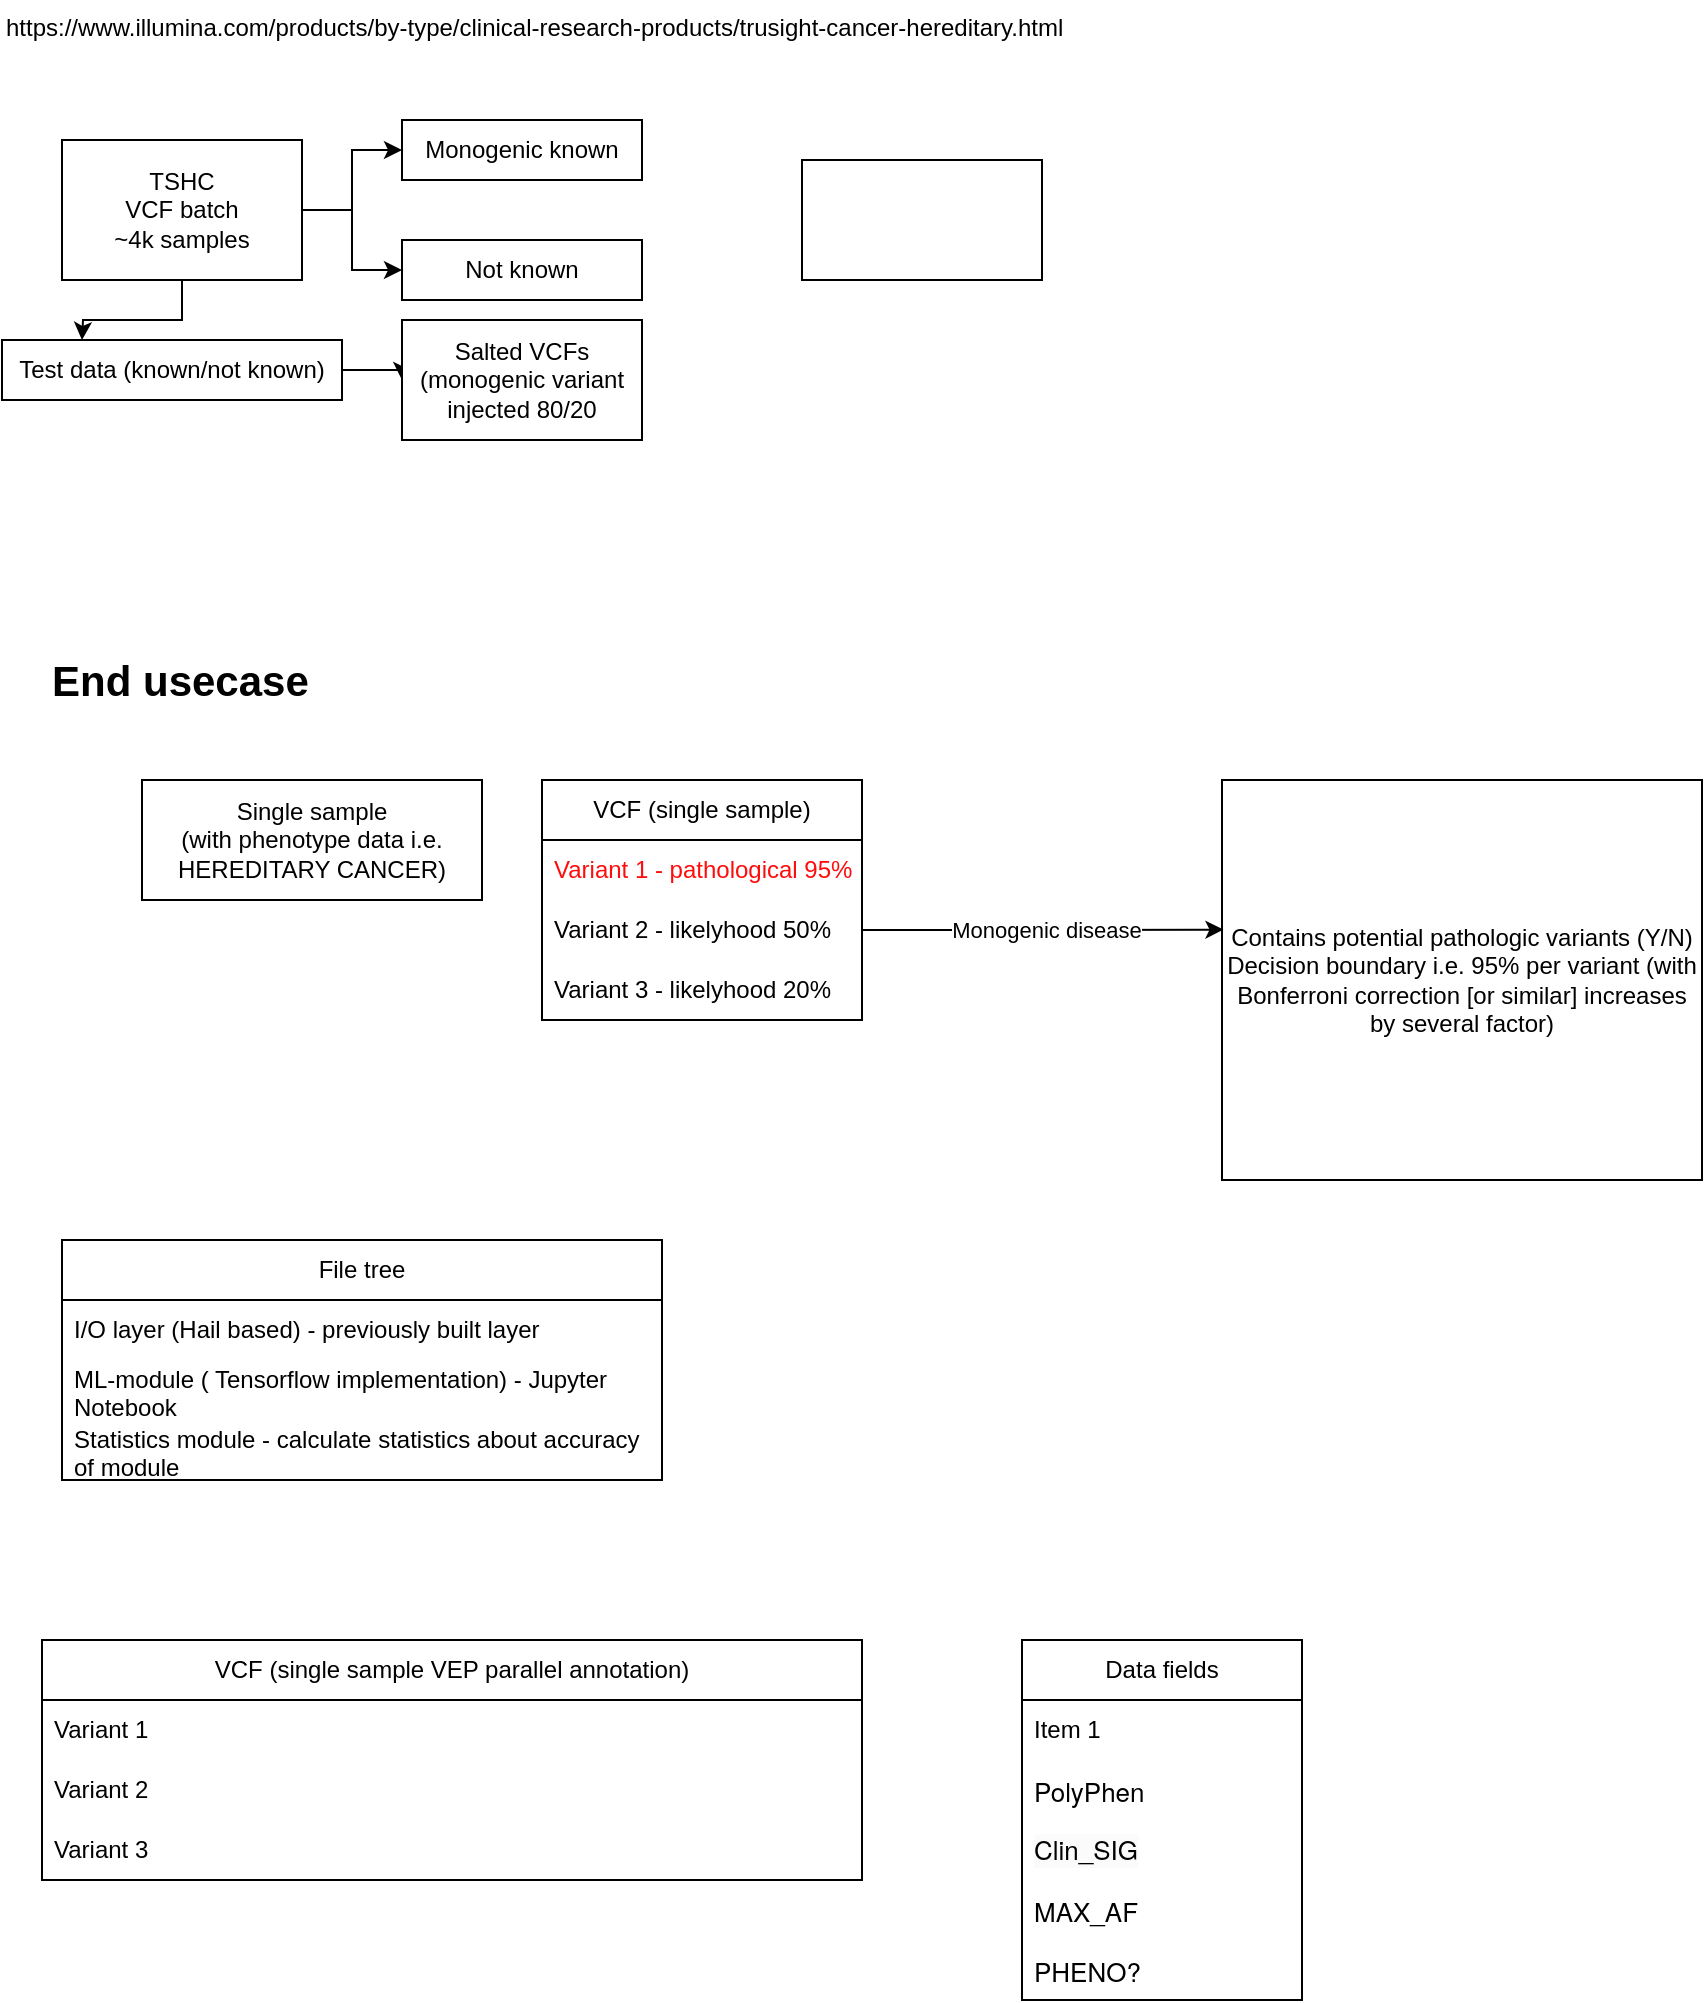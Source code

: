 <mxfile version="23.1.1" type="github">
  <diagram name="Page-1" id="yLdyAgAhy5sliRw4i6jr">
    <mxGraphModel dx="1434" dy="1927" grid="1" gridSize="10" guides="1" tooltips="1" connect="1" arrows="1" fold="1" page="1" pageScale="1" pageWidth="850" pageHeight="1100" math="0" shadow="0">
      <root>
        <mxCell id="0" />
        <mxCell id="1" parent="0" />
        <mxCell id="ovGhK_PuXHXMLangWI-R-22" value="" style="edgeStyle=orthogonalEdgeStyle;rounded=0;orthogonalLoop=1;jettySize=auto;html=1;" parent="1" source="ovGhK_PuXHXMLangWI-R-1" target="ovGhK_PuXHXMLangWI-R-19" edge="1">
          <mxGeometry relative="1" as="geometry" />
        </mxCell>
        <mxCell id="ovGhK_PuXHXMLangWI-R-23" style="edgeStyle=orthogonalEdgeStyle;rounded=0;orthogonalLoop=1;jettySize=auto;html=1;exitX=1;exitY=0.5;exitDx=0;exitDy=0;entryX=0;entryY=0.5;entryDx=0;entryDy=0;" parent="1" source="ovGhK_PuXHXMLangWI-R-1" target="ovGhK_PuXHXMLangWI-R-18" edge="1">
          <mxGeometry relative="1" as="geometry" />
        </mxCell>
        <mxCell id="ovGhK_PuXHXMLangWI-R-26" style="edgeStyle=orthogonalEdgeStyle;rounded=0;orthogonalLoop=1;jettySize=auto;html=1;exitX=0.5;exitY=1;exitDx=0;exitDy=0;" parent="1" source="ovGhK_PuXHXMLangWI-R-1" edge="1">
          <mxGeometry relative="1" as="geometry">
            <mxPoint x="40" y="130" as="targetPoint" />
          </mxGeometry>
        </mxCell>
        <mxCell id="ovGhK_PuXHXMLangWI-R-1" value="TSHC&lt;br&gt;VCF batch&lt;br&gt;~4k samples" style="rounded=0;whiteSpace=wrap;html=1;" parent="1" vertex="1">
          <mxGeometry x="30" y="30" width="120" height="70" as="geometry" />
        </mxCell>
        <mxCell id="ovGhK_PuXHXMLangWI-R-2" value="Single sample&lt;br&gt;(with phenotype data i.e. HEREDITARY CANCER)" style="rounded=0;whiteSpace=wrap;html=1;" parent="1" vertex="1">
          <mxGeometry x="70" y="350" width="170" height="60" as="geometry" />
        </mxCell>
        <mxCell id="ovGhK_PuXHXMLangWI-R-4" value="VCF (single sample VEP parallel annotation)" style="swimlane;fontStyle=0;childLayout=stackLayout;horizontal=1;startSize=30;horizontalStack=0;resizeParent=1;resizeParentMax=0;resizeLast=0;collapsible=1;marginBottom=0;whiteSpace=wrap;html=1;" parent="1" vertex="1">
          <mxGeometry x="20" y="780" width="410" height="120" as="geometry" />
        </mxCell>
        <mxCell id="ovGhK_PuXHXMLangWI-R-5" value="Variant 1" style="text;strokeColor=none;fillColor=none;align=left;verticalAlign=middle;spacingLeft=4;spacingRight=4;overflow=hidden;points=[[0,0.5],[1,0.5]];portConstraint=eastwest;rotatable=0;whiteSpace=wrap;html=1;" parent="ovGhK_PuXHXMLangWI-R-4" vertex="1">
          <mxGeometry y="30" width="410" height="30" as="geometry" />
        </mxCell>
        <mxCell id="ovGhK_PuXHXMLangWI-R-6" value="Variant 2" style="text;strokeColor=none;fillColor=none;align=left;verticalAlign=middle;spacingLeft=4;spacingRight=4;overflow=hidden;points=[[0,0.5],[1,0.5]];portConstraint=eastwest;rotatable=0;whiteSpace=wrap;html=1;" parent="ovGhK_PuXHXMLangWI-R-4" vertex="1">
          <mxGeometry y="60" width="410" height="30" as="geometry" />
        </mxCell>
        <mxCell id="ovGhK_PuXHXMLangWI-R-7" value="Variant 3" style="text;strokeColor=none;fillColor=none;align=left;verticalAlign=middle;spacingLeft=4;spacingRight=4;overflow=hidden;points=[[0,0.5],[1,0.5]];portConstraint=eastwest;rotatable=0;whiteSpace=wrap;html=1;" parent="ovGhK_PuXHXMLangWI-R-4" vertex="1">
          <mxGeometry y="90" width="410" height="30" as="geometry" />
        </mxCell>
        <mxCell id="ovGhK_PuXHXMLangWI-R-8" value="Contains potential pathologic variants (Y/N)&lt;br&gt;Decision boundary i.e. 95% per variant (with Bonferroni correction [or similar] increases by several factor)" style="rounded=0;whiteSpace=wrap;html=1;" parent="1" vertex="1">
          <mxGeometry x="610" y="350" width="240" height="200" as="geometry" />
        </mxCell>
        <mxCell id="ovGhK_PuXHXMLangWI-R-10" value="VCF (single sample)" style="swimlane;fontStyle=0;childLayout=stackLayout;horizontal=1;startSize=30;horizontalStack=0;resizeParent=1;resizeParentMax=0;resizeLast=0;collapsible=1;marginBottom=0;whiteSpace=wrap;html=1;" parent="1" vertex="1">
          <mxGeometry x="270" y="350" width="160" height="120" as="geometry" />
        </mxCell>
        <mxCell id="ovGhK_PuXHXMLangWI-R-11" value="&lt;font color=&quot;#ff0d0d&quot;&gt;Variant 1 - pathological 95%&lt;/font&gt;" style="text;strokeColor=none;fillColor=none;align=left;verticalAlign=middle;spacingLeft=4;spacingRight=4;overflow=hidden;points=[[0,0.5],[1,0.5]];portConstraint=eastwest;rotatable=0;whiteSpace=wrap;html=1;" parent="ovGhK_PuXHXMLangWI-R-10" vertex="1">
          <mxGeometry y="30" width="160" height="30" as="geometry" />
        </mxCell>
        <mxCell id="ovGhK_PuXHXMLangWI-R-12" value="Variant 2 - likelyhood 50%" style="text;strokeColor=none;fillColor=none;align=left;verticalAlign=middle;spacingLeft=4;spacingRight=4;overflow=hidden;points=[[0,0.5],[1,0.5]];portConstraint=eastwest;rotatable=0;whiteSpace=wrap;html=1;" parent="ovGhK_PuXHXMLangWI-R-10" vertex="1">
          <mxGeometry y="60" width="160" height="30" as="geometry" />
        </mxCell>
        <mxCell id="ovGhK_PuXHXMLangWI-R-13" value="Variant 3 - likelyhood 20%" style="text;strokeColor=none;fillColor=none;align=left;verticalAlign=middle;spacingLeft=4;spacingRight=4;overflow=hidden;points=[[0,0.5],[1,0.5]];portConstraint=eastwest;rotatable=0;whiteSpace=wrap;html=1;" parent="ovGhK_PuXHXMLangWI-R-10" vertex="1">
          <mxGeometry y="90" width="160" height="30" as="geometry" />
        </mxCell>
        <mxCell id="ovGhK_PuXHXMLangWI-R-14" style="edgeStyle=orthogonalEdgeStyle;rounded=0;orthogonalLoop=1;jettySize=auto;html=1;exitX=1;exitY=0.5;exitDx=0;exitDy=0;entryX=0.003;entryY=0.374;entryDx=0;entryDy=0;entryPerimeter=0;" parent="1" source="ovGhK_PuXHXMLangWI-R-12" target="ovGhK_PuXHXMLangWI-R-8" edge="1">
          <mxGeometry relative="1" as="geometry" />
        </mxCell>
        <mxCell id="ovGhK_PuXHXMLangWI-R-15" value="Monogenic disease" style="edgeLabel;html=1;align=center;verticalAlign=middle;resizable=0;points=[];" parent="ovGhK_PuXHXMLangWI-R-14" vertex="1" connectable="0">
          <mxGeometry x="-0.221" y="1" relative="1" as="geometry">
            <mxPoint x="21" y="1" as="offset" />
          </mxGeometry>
        </mxCell>
        <mxCell id="ovGhK_PuXHXMLangWI-R-16" style="edgeStyle=orthogonalEdgeStyle;rounded=0;orthogonalLoop=1;jettySize=auto;html=1;exitX=0.5;exitY=1;exitDx=0;exitDy=0;" parent="1" source="ovGhK_PuXHXMLangWI-R-8" target="ovGhK_PuXHXMLangWI-R-8" edge="1">
          <mxGeometry relative="1" as="geometry" />
        </mxCell>
        <mxCell id="ovGhK_PuXHXMLangWI-R-18" value="Monogenic known" style="rounded=0;whiteSpace=wrap;html=1;" parent="1" vertex="1">
          <mxGeometry x="200" y="20" width="120" height="30" as="geometry" />
        </mxCell>
        <mxCell id="ovGhK_PuXHXMLangWI-R-19" value="Not known" style="rounded=0;whiteSpace=wrap;html=1;" parent="1" vertex="1">
          <mxGeometry x="200" y="80" width="120" height="30" as="geometry" />
        </mxCell>
        <mxCell id="ovGhK_PuXHXMLangWI-R-21" style="edgeStyle=orthogonalEdgeStyle;rounded=0;orthogonalLoop=1;jettySize=auto;html=1;exitX=0.5;exitY=1;exitDx=0;exitDy=0;" parent="1" source="ovGhK_PuXHXMLangWI-R-19" target="ovGhK_PuXHXMLangWI-R-19" edge="1">
          <mxGeometry relative="1" as="geometry" />
        </mxCell>
        <mxCell id="ovGhK_PuXHXMLangWI-R-25" value="" style="rounded=0;whiteSpace=wrap;html=1;" parent="1" vertex="1">
          <mxGeometry x="400" y="40" width="120" height="60" as="geometry" />
        </mxCell>
        <mxCell id="ovGhK_PuXHXMLangWI-R-29" style="edgeStyle=orthogonalEdgeStyle;rounded=0;orthogonalLoop=1;jettySize=auto;html=1;exitX=1;exitY=0.5;exitDx=0;exitDy=0;entryX=0;entryY=0.5;entryDx=0;entryDy=0;" parent="1" source="ovGhK_PuXHXMLangWI-R-27" target="ovGhK_PuXHXMLangWI-R-28" edge="1">
          <mxGeometry relative="1" as="geometry" />
        </mxCell>
        <mxCell id="ovGhK_PuXHXMLangWI-R-27" value="Test data (known/not known)" style="rounded=0;whiteSpace=wrap;html=1;" parent="1" vertex="1">
          <mxGeometry y="130" width="170" height="30" as="geometry" />
        </mxCell>
        <mxCell id="ovGhK_PuXHXMLangWI-R-28" value="Salted VCFs (monogenic variant injected 80/20" style="rounded=0;whiteSpace=wrap;html=1;" parent="1" vertex="1">
          <mxGeometry x="200" y="120" width="120" height="60" as="geometry" />
        </mxCell>
        <mxCell id="ovGhK_PuXHXMLangWI-R-30" value="&lt;h1&gt;&lt;b style=&quot;border-color: var(--border-color); text-align: center;&quot;&gt;&lt;font style=&quot;font-size: 21px;&quot;&gt;End usecase&lt;/font&gt;&lt;/b&gt;&lt;br&gt;&lt;/h1&gt;" style="text;html=1;strokeColor=none;fillColor=none;spacing=5;spacingTop=-20;whiteSpace=wrap;overflow=hidden;rounded=0;" parent="1" vertex="1">
          <mxGeometry x="20" y="280" width="190" height="120" as="geometry" />
        </mxCell>
        <mxCell id="ovGhK_PuXHXMLangWI-R-31" value="File tree" style="swimlane;fontStyle=0;childLayout=stackLayout;horizontal=1;startSize=30;horizontalStack=0;resizeParent=1;resizeParentMax=0;resizeLast=0;collapsible=1;marginBottom=0;whiteSpace=wrap;html=1;" parent="1" vertex="1">
          <mxGeometry x="30" y="580" width="300" height="120" as="geometry" />
        </mxCell>
        <mxCell id="ovGhK_PuXHXMLangWI-R-32" value="I/O layer (Hail based) - previously built layer" style="text;strokeColor=none;fillColor=none;align=left;verticalAlign=middle;spacingLeft=4;spacingRight=4;overflow=hidden;points=[[0,0.5],[1,0.5]];portConstraint=eastwest;rotatable=0;whiteSpace=wrap;html=1;" parent="ovGhK_PuXHXMLangWI-R-31" vertex="1">
          <mxGeometry y="30" width="300" height="30" as="geometry" />
        </mxCell>
        <mxCell id="ovGhK_PuXHXMLangWI-R-33" value="ML-module ( Tensorflow implementation) - Jupyter Notebook" style="text;strokeColor=none;fillColor=none;align=left;verticalAlign=middle;spacingLeft=4;spacingRight=4;overflow=hidden;points=[[0,0.5],[1,0.5]];portConstraint=eastwest;rotatable=0;whiteSpace=wrap;html=1;" parent="ovGhK_PuXHXMLangWI-R-31" vertex="1">
          <mxGeometry y="60" width="300" height="30" as="geometry" />
        </mxCell>
        <mxCell id="ovGhK_PuXHXMLangWI-R-34" value="Statistics module - calculate statistics about accuracy of module" style="text;strokeColor=none;fillColor=none;align=left;verticalAlign=middle;spacingLeft=4;spacingRight=4;overflow=hidden;points=[[0,0.5],[1,0.5]];portConstraint=eastwest;rotatable=0;whiteSpace=wrap;html=1;" parent="ovGhK_PuXHXMLangWI-R-31" vertex="1">
          <mxGeometry y="90" width="300" height="30" as="geometry" />
        </mxCell>
        <UserObject label="https://www.illumina.com/products/by-type/clinical-research-products/trusight-cancer-hereditary.html" link="https://www.illumina.com/products/by-type/clinical-research-products/trusight-cancer-hereditary.html" id="ovGhK_PuXHXMLangWI-R-43">
          <mxCell style="text;whiteSpace=wrap;" parent="1" vertex="1">
            <mxGeometry y="-40" width="560" height="50" as="geometry" />
          </mxCell>
        </UserObject>
        <mxCell id="ovGhK_PuXHXMLangWI-R-44" value="Data fields" style="swimlane;fontStyle=0;childLayout=stackLayout;horizontal=1;startSize=30;horizontalStack=0;resizeParent=1;resizeParentMax=0;resizeLast=0;collapsible=1;marginBottom=0;whiteSpace=wrap;html=1;" parent="1" vertex="1">
          <mxGeometry x="510" y="780" width="140" height="180" as="geometry" />
        </mxCell>
        <mxCell id="ovGhK_PuXHXMLangWI-R-45" value="Item 1" style="text;strokeColor=none;fillColor=none;align=left;verticalAlign=middle;spacingLeft=4;spacingRight=4;overflow=hidden;points=[[0,0.5],[1,0.5]];portConstraint=eastwest;rotatable=0;whiteSpace=wrap;html=1;" parent="ovGhK_PuXHXMLangWI-R-44" vertex="1">
          <mxGeometry y="30" width="140" height="30" as="geometry" />
        </mxCell>
        <mxCell id="ovGhK_PuXHXMLangWI-R-46" value="&lt;p style=&quot;margin: 0px; font-style: normal; font-variant-caps: normal; font-stretch: normal; font-size: 13px; line-height: normal; font-family: &amp;quot;Helvetica Neue&amp;quot;; font-size-adjust: none; font-kerning: auto; font-variant-alternates: normal; font-variant-ligatures: normal; font-variant-numeric: normal; font-variant-east-asian: normal; font-variant-position: normal; font-variant-emoji: normal; font-feature-settings: normal; font-optical-sizing: auto; font-variation-settings: normal;&quot;&gt;PolyPhen&lt;/p&gt;" style="text;strokeColor=none;fillColor=none;align=left;verticalAlign=middle;spacingLeft=4;spacingRight=4;overflow=hidden;points=[[0,0.5],[1,0.5]];portConstraint=eastwest;rotatable=0;whiteSpace=wrap;html=1;" parent="ovGhK_PuXHXMLangWI-R-44" vertex="1">
          <mxGeometry y="60" width="140" height="30" as="geometry" />
        </mxCell>
        <mxCell id="ovGhK_PuXHXMLangWI-R-47" value="&lt;span style=&quot;caret-color: rgb(0, 0, 0); color: rgb(0, 0, 0); font-family: &amp;quot;Helvetica Neue&amp;quot;; font-size: 13px; font-style: normal; font-variant-caps: normal; font-weight: 400; letter-spacing: normal; text-align: left; text-indent: 0px; text-transform: none; word-spacing: 0px; -webkit-text-stroke-width: 0px; background-color: rgb(251, 251, 251); text-decoration: none; float: none; display: inline !important;&quot;&gt;Clin_SIG&lt;/span&gt;" style="text;strokeColor=none;fillColor=none;align=left;verticalAlign=middle;spacingLeft=4;spacingRight=4;overflow=hidden;points=[[0,0.5],[1,0.5]];portConstraint=eastwest;rotatable=0;whiteSpace=wrap;html=1;" parent="ovGhK_PuXHXMLangWI-R-44" vertex="1">
          <mxGeometry y="90" width="140" height="30" as="geometry" />
        </mxCell>
        <mxCell id="uKwTsWBKO9q8Pootr78T-1" value="&lt;p style=&quot;margin: 0px; font-style: normal; font-variant-caps: normal; font-stretch: normal; font-size: 13px; line-height: normal; font-family: &amp;quot;Helvetica Neue&amp;quot;; font-size-adjust: none; font-kerning: auto; font-variant-alternates: normal; font-variant-ligatures: normal; font-variant-numeric: normal; font-variant-east-asian: normal; font-variant-position: normal; font-variant-emoji: normal; font-feature-settings: normal; font-optical-sizing: auto; font-variation-settings: normal;&quot;&gt;MAX_AF&lt;/p&gt;" style="text;strokeColor=none;fillColor=none;align=left;verticalAlign=middle;spacingLeft=4;spacingRight=4;overflow=hidden;points=[[0,0.5],[1,0.5]];portConstraint=eastwest;rotatable=0;whiteSpace=wrap;html=1;" vertex="1" parent="ovGhK_PuXHXMLangWI-R-44">
          <mxGeometry y="120" width="140" height="30" as="geometry" />
        </mxCell>
        <mxCell id="uKwTsWBKO9q8Pootr78T-2" value="&lt;p style=&quot;margin: 0px; font-style: normal; font-variant-caps: normal; font-stretch: normal; font-size: 13px; line-height: normal; font-family: &amp;quot;Helvetica Neue&amp;quot;; font-size-adjust: none; font-kerning: auto; font-variant-alternates: normal; font-variant-ligatures: normal; font-variant-numeric: normal; font-variant-east-asian: normal; font-variant-position: normal; font-variant-emoji: normal; font-feature-settings: normal; font-optical-sizing: auto; font-variation-settings: normal;&quot;&gt;PHENO?&lt;/p&gt;" style="text;strokeColor=none;fillColor=none;align=left;verticalAlign=middle;spacingLeft=4;spacingRight=4;overflow=hidden;points=[[0,0.5],[1,0.5]];portConstraint=eastwest;rotatable=0;whiteSpace=wrap;html=1;" vertex="1" parent="ovGhK_PuXHXMLangWI-R-44">
          <mxGeometry y="150" width="140" height="30" as="geometry" />
        </mxCell>
      </root>
    </mxGraphModel>
  </diagram>
</mxfile>
